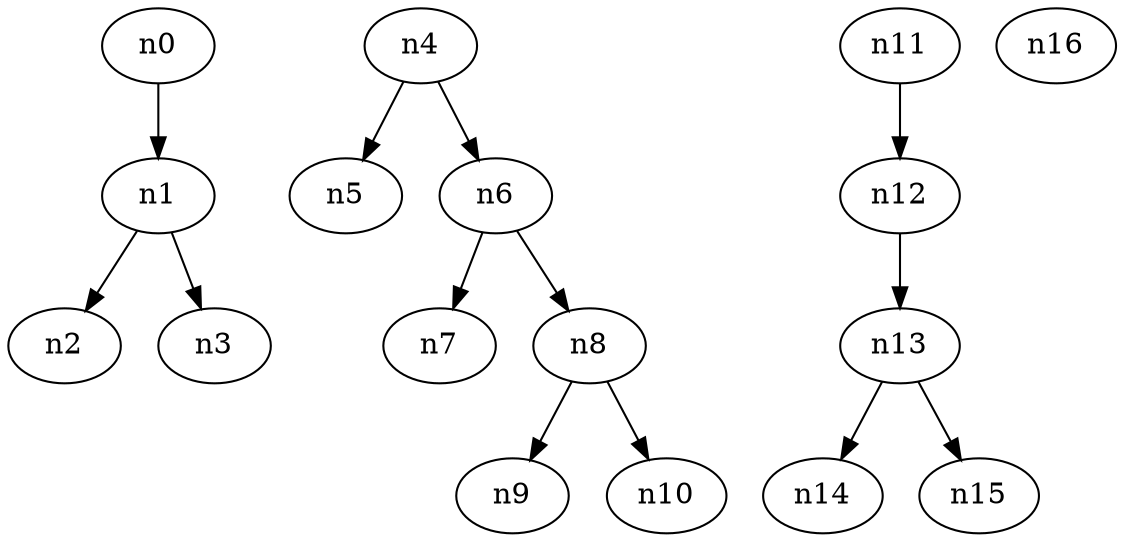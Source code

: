 digraph g{
	"n0" -> "n1";
	"n1" -> "n2";
	"n1" -> "n3";
	"n4" -> "n5";
	"n4" -> "n6";
	"n6" -> "n7";
	"n6" -> "n8";
	"n8" -> "n9";
	"n8" -> "n10";
	"n11" -> "n12";
	"n12" -> "n13";
	"n13" -> "n14";
	"n13" -> "n15";
	"n16";

}